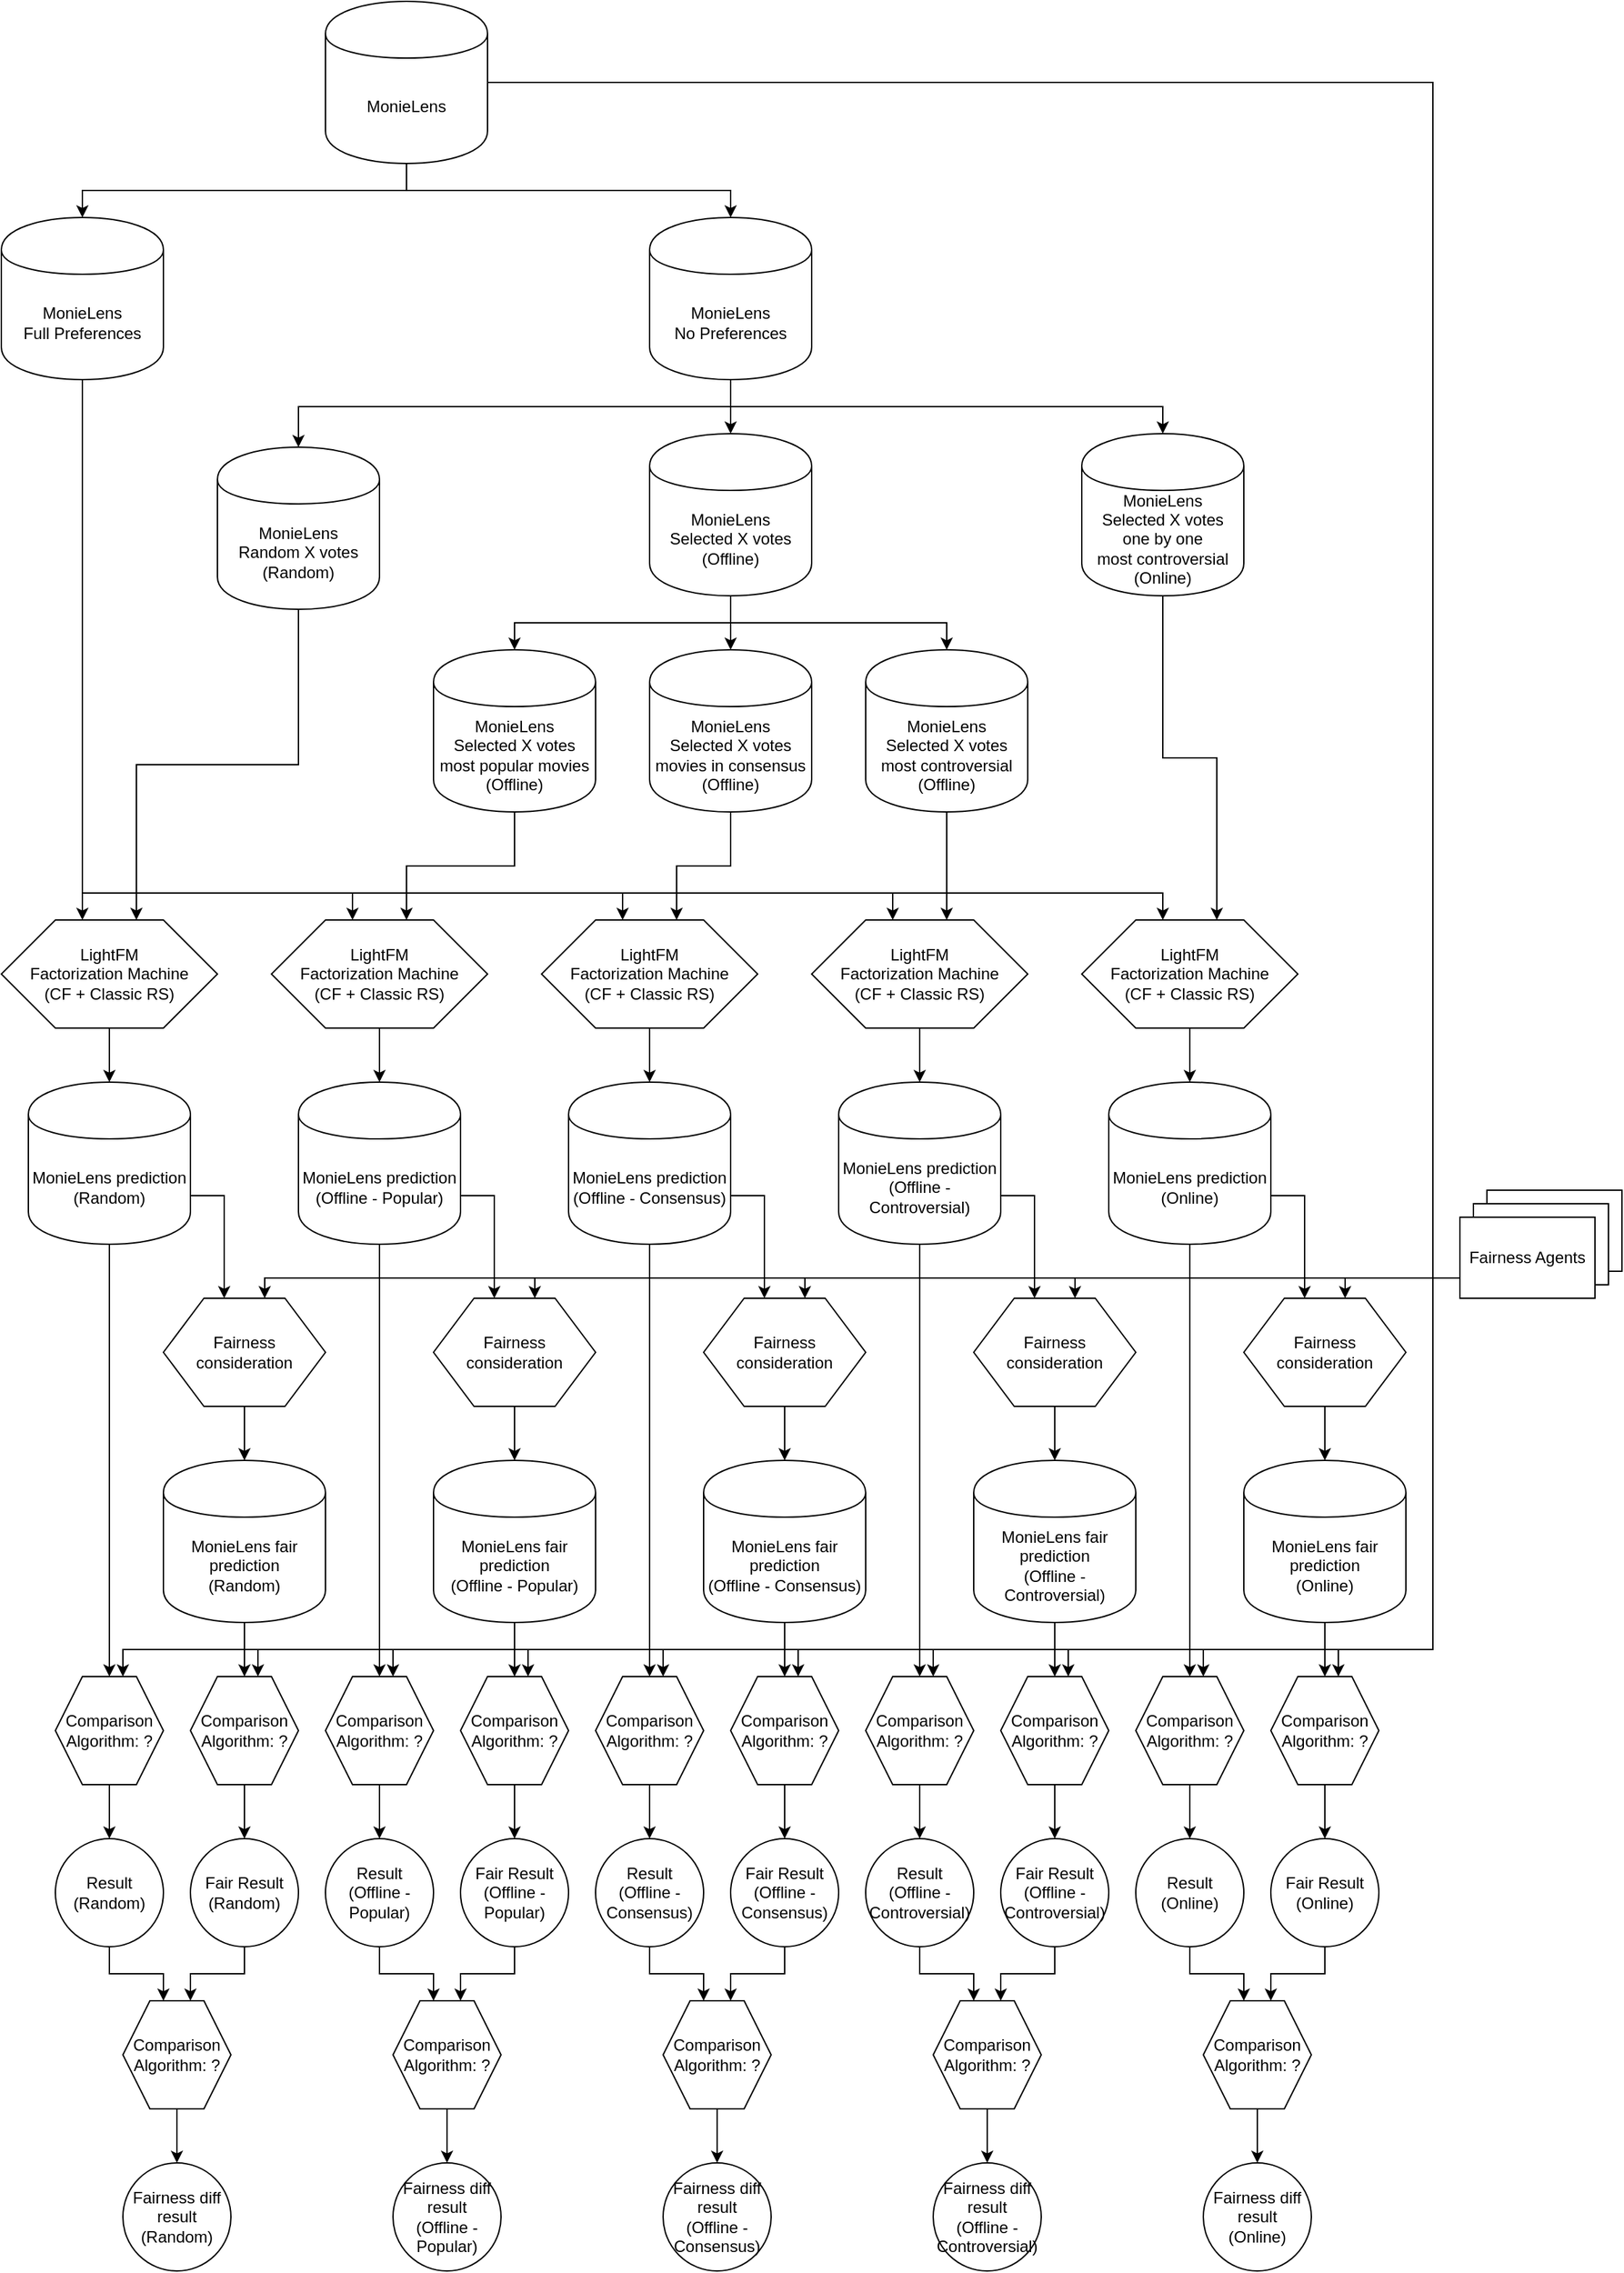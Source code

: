 <mxfile version="13.2.2" type="device"><diagram id="rf4Jddx2cTDWjKeCra2e" name="Page-1"><mxGraphModel dx="1346" dy="738" grid="1" gridSize="10" guides="1" tooltips="1" connect="1" arrows="1" fold="1" page="1" pageScale="1" pageWidth="850" pageHeight="1100" math="0" shadow="0"><root><mxCell id="0"/><mxCell id="1" parent="0"/><mxCell id="QegT-DI8mfvgnXv0IGDS-16" style="edgeStyle=orthogonalEdgeStyle;rounded=0;orthogonalLoop=1;jettySize=auto;html=1;exitX=0.5;exitY=1;exitDx=0;exitDy=0;" edge="1" parent="1" source="QegT-DI8mfvgnXv0IGDS-1" target="QegT-DI8mfvgnXv0IGDS-3"><mxGeometry relative="1" as="geometry"/></mxCell><mxCell id="QegT-DI8mfvgnXv0IGDS-17" style="edgeStyle=orthogonalEdgeStyle;rounded=0;orthogonalLoop=1;jettySize=auto;html=1;exitX=0.5;exitY=1;exitDx=0;exitDy=0;entryX=0.5;entryY=0;entryDx=0;entryDy=0;" edge="1" parent="1" source="QegT-DI8mfvgnXv0IGDS-1" target="QegT-DI8mfvgnXv0IGDS-4"><mxGeometry relative="1" as="geometry"/></mxCell><mxCell id="QegT-DI8mfvgnXv0IGDS-54" style="edgeStyle=orthogonalEdgeStyle;rounded=0;orthogonalLoop=1;jettySize=auto;html=1;exitX=1;exitY=0.5;exitDx=0;exitDy=0;entryX=0.625;entryY=0;entryDx=0;entryDy=0;" edge="1" parent="1" source="QegT-DI8mfvgnXv0IGDS-1" target="QegT-DI8mfvgnXv0IGDS-53"><mxGeometry relative="1" as="geometry"><Array as="points"><mxPoint x="1100" y="100"/><mxPoint x="1100" y="1260"/><mxPoint x="930" y="1260"/></Array></mxGeometry></mxCell><mxCell id="QegT-DI8mfvgnXv0IGDS-55" style="edgeStyle=orthogonalEdgeStyle;rounded=0;orthogonalLoop=1;jettySize=auto;html=1;exitX=1;exitY=0.5;exitDx=0;exitDy=0;entryX=0.625;entryY=0;entryDx=0;entryDy=0;" edge="1" parent="1" source="QegT-DI8mfvgnXv0IGDS-1" target="QegT-DI8mfvgnXv0IGDS-52"><mxGeometry relative="1" as="geometry"><Array as="points"><mxPoint x="1100" y="100"/><mxPoint x="1100" y="1260"/><mxPoint x="730" y="1260"/></Array></mxGeometry></mxCell><mxCell id="QegT-DI8mfvgnXv0IGDS-56" style="edgeStyle=orthogonalEdgeStyle;rounded=0;orthogonalLoop=1;jettySize=auto;html=1;exitX=1;exitY=0.5;exitDx=0;exitDy=0;entryX=0.625;entryY=0;entryDx=0;entryDy=0;" edge="1" parent="1" source="QegT-DI8mfvgnXv0IGDS-1" target="QegT-DI8mfvgnXv0IGDS-51"><mxGeometry relative="1" as="geometry"><Array as="points"><mxPoint x="1100" y="100"/><mxPoint x="1100" y="1260"/><mxPoint x="530" y="1260"/></Array></mxGeometry></mxCell><mxCell id="QegT-DI8mfvgnXv0IGDS-57" style="edgeStyle=orthogonalEdgeStyle;rounded=0;orthogonalLoop=1;jettySize=auto;html=1;exitX=1;exitY=0.5;exitDx=0;exitDy=0;entryX=0.625;entryY=0;entryDx=0;entryDy=0;" edge="1" parent="1" source="QegT-DI8mfvgnXv0IGDS-1" target="QegT-DI8mfvgnXv0IGDS-50"><mxGeometry relative="1" as="geometry"><Array as="points"><mxPoint x="1100" y="100"/><mxPoint x="1100" y="1260"/><mxPoint x="330" y="1260"/></Array></mxGeometry></mxCell><mxCell id="QegT-DI8mfvgnXv0IGDS-58" style="edgeStyle=orthogonalEdgeStyle;rounded=0;orthogonalLoop=1;jettySize=auto;html=1;exitX=1;exitY=0.5;exitDx=0;exitDy=0;entryX=0.625;entryY=0;entryDx=0;entryDy=0;" edge="1" parent="1" source="QegT-DI8mfvgnXv0IGDS-1" target="QegT-DI8mfvgnXv0IGDS-49"><mxGeometry relative="1" as="geometry"><Array as="points"><mxPoint x="1100" y="100"/><mxPoint x="1100" y="1260"/><mxPoint x="130" y="1260"/></Array></mxGeometry></mxCell><mxCell id="QegT-DI8mfvgnXv0IGDS-134" style="edgeStyle=orthogonalEdgeStyle;rounded=0;orthogonalLoop=1;jettySize=auto;html=1;exitX=1;exitY=0.5;exitDx=0;exitDy=0;entryX=0.625;entryY=0;entryDx=0;entryDy=0;" edge="1" parent="1" source="QegT-DI8mfvgnXv0IGDS-1" target="QegT-DI8mfvgnXv0IGDS-112"><mxGeometry relative="1" as="geometry"><Array as="points"><mxPoint x="1100" y="100"/><mxPoint x="1100" y="1260"/><mxPoint x="230" y="1260"/></Array></mxGeometry></mxCell><mxCell id="QegT-DI8mfvgnXv0IGDS-135" style="edgeStyle=orthogonalEdgeStyle;rounded=0;orthogonalLoop=1;jettySize=auto;html=1;exitX=1;exitY=0.5;exitDx=0;exitDy=0;entryX=0.625;entryY=0;entryDx=0;entryDy=0;" edge="1" parent="1" source="QegT-DI8mfvgnXv0IGDS-1" target="QegT-DI8mfvgnXv0IGDS-113"><mxGeometry relative="1" as="geometry"><Array as="points"><mxPoint x="1100" y="100"/><mxPoint x="1100" y="1260"/><mxPoint x="430" y="1260"/></Array></mxGeometry></mxCell><mxCell id="QegT-DI8mfvgnXv0IGDS-136" style="edgeStyle=orthogonalEdgeStyle;rounded=0;orthogonalLoop=1;jettySize=auto;html=1;exitX=1;exitY=0.5;exitDx=0;exitDy=0;entryX=0.625;entryY=0;entryDx=0;entryDy=0;" edge="1" parent="1" source="QegT-DI8mfvgnXv0IGDS-1" target="QegT-DI8mfvgnXv0IGDS-114"><mxGeometry relative="1" as="geometry"><Array as="points"><mxPoint x="1100" y="100"/><mxPoint x="1100" y="1260"/><mxPoint x="630" y="1260"/></Array></mxGeometry></mxCell><mxCell id="QegT-DI8mfvgnXv0IGDS-137" style="edgeStyle=orthogonalEdgeStyle;rounded=0;orthogonalLoop=1;jettySize=auto;html=1;exitX=1;exitY=0.5;exitDx=0;exitDy=0;entryX=0.625;entryY=0;entryDx=0;entryDy=0;" edge="1" parent="1" source="QegT-DI8mfvgnXv0IGDS-1" target="QegT-DI8mfvgnXv0IGDS-115"><mxGeometry relative="1" as="geometry"><Array as="points"><mxPoint x="1100" y="100"/><mxPoint x="1100" y="1260"/><mxPoint x="830" y="1260"/></Array></mxGeometry></mxCell><mxCell id="QegT-DI8mfvgnXv0IGDS-138" style="edgeStyle=orthogonalEdgeStyle;rounded=0;orthogonalLoop=1;jettySize=auto;html=1;exitX=1;exitY=0.5;exitDx=0;exitDy=0;entryX=0.625;entryY=0;entryDx=0;entryDy=0;" edge="1" parent="1" source="QegT-DI8mfvgnXv0IGDS-1" target="QegT-DI8mfvgnXv0IGDS-116"><mxGeometry relative="1" as="geometry"><Array as="points"><mxPoint x="1100" y="100"/><mxPoint x="1100" y="1260"/><mxPoint x="1030" y="1260"/></Array></mxGeometry></mxCell><mxCell id="QegT-DI8mfvgnXv0IGDS-1" value="MonieLens" style="shape=cylinder;whiteSpace=wrap;html=1;boundedLbl=1;backgroundOutline=1;" vertex="1" parent="1"><mxGeometry x="280" y="40" width="120" height="120" as="geometry"/></mxCell><mxCell id="QegT-DI8mfvgnXv0IGDS-26" style="edgeStyle=orthogonalEdgeStyle;rounded=0;orthogonalLoop=1;jettySize=auto;html=1;exitX=0.5;exitY=1;exitDx=0;exitDy=0;entryX=0.375;entryY=0;entryDx=0;entryDy=0;" edge="1" parent="1" source="QegT-DI8mfvgnXv0IGDS-3" target="QegT-DI8mfvgnXv0IGDS-11"><mxGeometry relative="1" as="geometry"/></mxCell><mxCell id="QegT-DI8mfvgnXv0IGDS-27" style="edgeStyle=orthogonalEdgeStyle;rounded=0;orthogonalLoop=1;jettySize=auto;html=1;exitX=0.5;exitY=1;exitDx=0;exitDy=0;entryX=0.375;entryY=0;entryDx=0;entryDy=0;" edge="1" parent="1" source="QegT-DI8mfvgnXv0IGDS-3" target="QegT-DI8mfvgnXv0IGDS-12"><mxGeometry relative="1" as="geometry"><Array as="points"><mxPoint x="100" y="700"/><mxPoint x="300" y="700"/></Array></mxGeometry></mxCell><mxCell id="QegT-DI8mfvgnXv0IGDS-28" style="edgeStyle=orthogonalEdgeStyle;rounded=0;orthogonalLoop=1;jettySize=auto;html=1;exitX=0.5;exitY=1;exitDx=0;exitDy=0;entryX=0.375;entryY=0;entryDx=0;entryDy=0;" edge="1" parent="1" source="QegT-DI8mfvgnXv0IGDS-3" target="QegT-DI8mfvgnXv0IGDS-13"><mxGeometry relative="1" as="geometry"><Array as="points"><mxPoint x="100" y="700"/><mxPoint x="500" y="700"/></Array></mxGeometry></mxCell><mxCell id="QegT-DI8mfvgnXv0IGDS-29" style="edgeStyle=orthogonalEdgeStyle;rounded=0;orthogonalLoop=1;jettySize=auto;html=1;exitX=0.5;exitY=1;exitDx=0;exitDy=0;entryX=0.375;entryY=0;entryDx=0;entryDy=0;" edge="1" parent="1" source="QegT-DI8mfvgnXv0IGDS-3" target="QegT-DI8mfvgnXv0IGDS-14"><mxGeometry relative="1" as="geometry"><Array as="points"><mxPoint x="100" y="700"/><mxPoint x="700" y="700"/></Array></mxGeometry></mxCell><mxCell id="QegT-DI8mfvgnXv0IGDS-30" style="edgeStyle=orthogonalEdgeStyle;rounded=0;orthogonalLoop=1;jettySize=auto;html=1;exitX=0.5;exitY=1;exitDx=0;exitDy=0;entryX=0.375;entryY=0;entryDx=0;entryDy=0;" edge="1" parent="1" source="QegT-DI8mfvgnXv0IGDS-3" target="QegT-DI8mfvgnXv0IGDS-15"><mxGeometry relative="1" as="geometry"><Array as="points"><mxPoint x="100" y="700"/><mxPoint x="900" y="700"/></Array></mxGeometry></mxCell><mxCell id="QegT-DI8mfvgnXv0IGDS-3" value="MonieLens&lt;br&gt;Full Preferences" style="shape=cylinder;whiteSpace=wrap;html=1;boundedLbl=1;backgroundOutline=1;" vertex="1" parent="1"><mxGeometry x="40" y="200" width="120" height="120" as="geometry"/></mxCell><mxCell id="QegT-DI8mfvgnXv0IGDS-18" style="edgeStyle=orthogonalEdgeStyle;rounded=0;orthogonalLoop=1;jettySize=auto;html=1;exitX=0.5;exitY=1;exitDx=0;exitDy=0;entryX=0.5;entryY=0;entryDx=0;entryDy=0;" edge="1" parent="1" source="QegT-DI8mfvgnXv0IGDS-4" target="QegT-DI8mfvgnXv0IGDS-5"><mxGeometry relative="1" as="geometry"><Array as="points"><mxPoint x="580" y="340"/><mxPoint x="260" y="340"/></Array></mxGeometry></mxCell><mxCell id="QegT-DI8mfvgnXv0IGDS-19" style="edgeStyle=orthogonalEdgeStyle;rounded=0;orthogonalLoop=1;jettySize=auto;html=1;exitX=0.5;exitY=1;exitDx=0;exitDy=0;entryX=0.5;entryY=0;entryDx=0;entryDy=0;" edge="1" parent="1" source="QegT-DI8mfvgnXv0IGDS-4" target="QegT-DI8mfvgnXv0IGDS-6"><mxGeometry relative="1" as="geometry"/></mxCell><mxCell id="QegT-DI8mfvgnXv0IGDS-20" style="edgeStyle=orthogonalEdgeStyle;rounded=0;orthogonalLoop=1;jettySize=auto;html=1;exitX=0.5;exitY=1;exitDx=0;exitDy=0;entryX=0.5;entryY=0;entryDx=0;entryDy=0;" edge="1" parent="1" source="QegT-DI8mfvgnXv0IGDS-4" target="QegT-DI8mfvgnXv0IGDS-7"><mxGeometry relative="1" as="geometry"/></mxCell><mxCell id="QegT-DI8mfvgnXv0IGDS-4" value="MonieLens&lt;br&gt;No Preferences" style="shape=cylinder;whiteSpace=wrap;html=1;boundedLbl=1;backgroundOutline=1;" vertex="1" parent="1"><mxGeometry x="520" y="200" width="120" height="120" as="geometry"/></mxCell><mxCell id="QegT-DI8mfvgnXv0IGDS-31" style="edgeStyle=orthogonalEdgeStyle;rounded=0;orthogonalLoop=1;jettySize=auto;html=1;exitX=0.5;exitY=1;exitDx=0;exitDy=0;entryX=0.625;entryY=0;entryDx=0;entryDy=0;" edge="1" parent="1" source="QegT-DI8mfvgnXv0IGDS-5" target="QegT-DI8mfvgnXv0IGDS-11"><mxGeometry relative="1" as="geometry"/></mxCell><mxCell id="QegT-DI8mfvgnXv0IGDS-5" value="MonieLens&lt;br&gt;Random X votes&lt;br&gt;(Random)" style="shape=cylinder;whiteSpace=wrap;html=1;boundedLbl=1;backgroundOutline=1;" vertex="1" parent="1"><mxGeometry x="200" y="370" width="120" height="120" as="geometry"/></mxCell><mxCell id="QegT-DI8mfvgnXv0IGDS-21" style="edgeStyle=orthogonalEdgeStyle;rounded=0;orthogonalLoop=1;jettySize=auto;html=1;exitX=0.5;exitY=1;exitDx=0;exitDy=0;entryX=0.5;entryY=0;entryDx=0;entryDy=0;" edge="1" parent="1" source="QegT-DI8mfvgnXv0IGDS-6" target="QegT-DI8mfvgnXv0IGDS-8"><mxGeometry relative="1" as="geometry"/></mxCell><mxCell id="QegT-DI8mfvgnXv0IGDS-22" style="edgeStyle=orthogonalEdgeStyle;rounded=0;orthogonalLoop=1;jettySize=auto;html=1;exitX=0.5;exitY=1;exitDx=0;exitDy=0;entryX=0.5;entryY=0;entryDx=0;entryDy=0;" edge="1" parent="1" source="QegT-DI8mfvgnXv0IGDS-6" target="QegT-DI8mfvgnXv0IGDS-9"><mxGeometry relative="1" as="geometry"/></mxCell><mxCell id="QegT-DI8mfvgnXv0IGDS-23" style="edgeStyle=orthogonalEdgeStyle;rounded=0;orthogonalLoop=1;jettySize=auto;html=1;exitX=0.5;exitY=1;exitDx=0;exitDy=0;entryX=0.5;entryY=0;entryDx=0;entryDy=0;" edge="1" parent="1" source="QegT-DI8mfvgnXv0IGDS-6" target="QegT-DI8mfvgnXv0IGDS-10"><mxGeometry relative="1" as="geometry"/></mxCell><mxCell id="QegT-DI8mfvgnXv0IGDS-6" value="MonieLens&lt;br&gt;Selected X votes&lt;br&gt;(Offline)" style="shape=cylinder;whiteSpace=wrap;html=1;boundedLbl=1;backgroundOutline=1;" vertex="1" parent="1"><mxGeometry x="520" y="360" width="120" height="120" as="geometry"/></mxCell><mxCell id="QegT-DI8mfvgnXv0IGDS-35" style="edgeStyle=orthogonalEdgeStyle;rounded=0;orthogonalLoop=1;jettySize=auto;html=1;exitX=0.5;exitY=1;exitDx=0;exitDy=0;entryX=0.625;entryY=0;entryDx=0;entryDy=0;" edge="1" parent="1" source="QegT-DI8mfvgnXv0IGDS-7" target="QegT-DI8mfvgnXv0IGDS-15"><mxGeometry relative="1" as="geometry"/></mxCell><mxCell id="QegT-DI8mfvgnXv0IGDS-7" value="MonieLens&lt;br&gt;Selected X votes&lt;br&gt;one by one&lt;br&gt;most controversial&lt;br&gt;(Online)" style="shape=cylinder;whiteSpace=wrap;html=1;boundedLbl=1;backgroundOutline=1;" vertex="1" parent="1"><mxGeometry x="840" y="360" width="120" height="120" as="geometry"/></mxCell><mxCell id="QegT-DI8mfvgnXv0IGDS-32" style="edgeStyle=orthogonalEdgeStyle;rounded=0;orthogonalLoop=1;jettySize=auto;html=1;exitX=0.5;exitY=1;exitDx=0;exitDy=0;entryX=0.625;entryY=0;entryDx=0;entryDy=0;" edge="1" parent="1" source="QegT-DI8mfvgnXv0IGDS-8" target="QegT-DI8mfvgnXv0IGDS-12"><mxGeometry relative="1" as="geometry"/></mxCell><mxCell id="QegT-DI8mfvgnXv0IGDS-8" value="MonieLens&lt;br&gt;Selected X votes&lt;br&gt;most popular movies&lt;br&gt;(Offline)" style="shape=cylinder;whiteSpace=wrap;html=1;boundedLbl=1;backgroundOutline=1;" vertex="1" parent="1"><mxGeometry x="360" y="520" width="120" height="120" as="geometry"/></mxCell><mxCell id="QegT-DI8mfvgnXv0IGDS-33" style="edgeStyle=orthogonalEdgeStyle;rounded=0;orthogonalLoop=1;jettySize=auto;html=1;exitX=0.5;exitY=1;exitDx=0;exitDy=0;entryX=0.625;entryY=0;entryDx=0;entryDy=0;" edge="1" parent="1" source="QegT-DI8mfvgnXv0IGDS-9" target="QegT-DI8mfvgnXv0IGDS-13"><mxGeometry relative="1" as="geometry"/></mxCell><mxCell id="QegT-DI8mfvgnXv0IGDS-9" value="MonieLens&lt;br&gt;Selected X votes&lt;br&gt;movies in consensus&lt;br&gt;(Offline)" style="shape=cylinder;whiteSpace=wrap;html=1;boundedLbl=1;backgroundOutline=1;" vertex="1" parent="1"><mxGeometry x="520" y="520" width="120" height="120" as="geometry"/></mxCell><mxCell id="QegT-DI8mfvgnXv0IGDS-34" style="edgeStyle=orthogonalEdgeStyle;rounded=0;orthogonalLoop=1;jettySize=auto;html=1;exitX=0.5;exitY=1;exitDx=0;exitDy=0;entryX=0.625;entryY=0;entryDx=0;entryDy=0;" edge="1" parent="1" source="QegT-DI8mfvgnXv0IGDS-10" target="QegT-DI8mfvgnXv0IGDS-14"><mxGeometry relative="1" as="geometry"/></mxCell><mxCell id="QegT-DI8mfvgnXv0IGDS-10" value="MonieLens&lt;br&gt;Selected X votes&lt;br&gt;most controversial&lt;br&gt;(Offline)" style="shape=cylinder;whiteSpace=wrap;html=1;boundedLbl=1;backgroundOutline=1;" vertex="1" parent="1"><mxGeometry x="680" y="520" width="120" height="120" as="geometry"/></mxCell><mxCell id="QegT-DI8mfvgnXv0IGDS-43" style="edgeStyle=orthogonalEdgeStyle;rounded=0;orthogonalLoop=1;jettySize=auto;html=1;exitX=0.5;exitY=1;exitDx=0;exitDy=0;entryX=0.5;entryY=0;entryDx=0;entryDy=0;" edge="1" parent="1" source="QegT-DI8mfvgnXv0IGDS-11" target="QegT-DI8mfvgnXv0IGDS-37"><mxGeometry relative="1" as="geometry"/></mxCell><mxCell id="QegT-DI8mfvgnXv0IGDS-11" value="LightFM&lt;br&gt;Factorization Machine&lt;br&gt;(CF + Classic RS)" style="shape=hexagon;perimeter=hexagonPerimeter2;whiteSpace=wrap;html=1;" vertex="1" parent="1"><mxGeometry x="40" y="720" width="160" height="80" as="geometry"/></mxCell><mxCell id="QegT-DI8mfvgnXv0IGDS-44" style="edgeStyle=orthogonalEdgeStyle;rounded=0;orthogonalLoop=1;jettySize=auto;html=1;exitX=0.5;exitY=1;exitDx=0;exitDy=0;entryX=0.5;entryY=0;entryDx=0;entryDy=0;" edge="1" parent="1" source="QegT-DI8mfvgnXv0IGDS-12" target="QegT-DI8mfvgnXv0IGDS-38"><mxGeometry relative="1" as="geometry"/></mxCell><mxCell id="QegT-DI8mfvgnXv0IGDS-12" value="LightFM&lt;br&gt;Factorization Machine&lt;br&gt;(CF + Classic RS)" style="shape=hexagon;perimeter=hexagonPerimeter2;whiteSpace=wrap;html=1;" vertex="1" parent="1"><mxGeometry x="240" y="720" width="160" height="80" as="geometry"/></mxCell><mxCell id="QegT-DI8mfvgnXv0IGDS-46" style="edgeStyle=orthogonalEdgeStyle;rounded=0;orthogonalLoop=1;jettySize=auto;html=1;exitX=0.5;exitY=1;exitDx=0;exitDy=0;entryX=0.5;entryY=0;entryDx=0;entryDy=0;" edge="1" parent="1" source="QegT-DI8mfvgnXv0IGDS-13" target="QegT-DI8mfvgnXv0IGDS-40"><mxGeometry relative="1" as="geometry"/></mxCell><mxCell id="QegT-DI8mfvgnXv0IGDS-13" value="LightFM&lt;br&gt;Factorization Machine&lt;br&gt;(CF + Classic RS)" style="shape=hexagon;perimeter=hexagonPerimeter2;whiteSpace=wrap;html=1;" vertex="1" parent="1"><mxGeometry x="440" y="720" width="160" height="80" as="geometry"/></mxCell><mxCell id="QegT-DI8mfvgnXv0IGDS-47" style="edgeStyle=orthogonalEdgeStyle;rounded=0;orthogonalLoop=1;jettySize=auto;html=1;exitX=0.5;exitY=1;exitDx=0;exitDy=0;entryX=0.5;entryY=0;entryDx=0;entryDy=0;" edge="1" parent="1" source="QegT-DI8mfvgnXv0IGDS-14" target="QegT-DI8mfvgnXv0IGDS-41"><mxGeometry relative="1" as="geometry"/></mxCell><mxCell id="QegT-DI8mfvgnXv0IGDS-14" value="LightFM&lt;br&gt;Factorization Machine&lt;br&gt;(CF + Classic RS)" style="shape=hexagon;perimeter=hexagonPerimeter2;whiteSpace=wrap;html=1;" vertex="1" parent="1"><mxGeometry x="640" y="720" width="160" height="80" as="geometry"/></mxCell><mxCell id="QegT-DI8mfvgnXv0IGDS-48" style="edgeStyle=orthogonalEdgeStyle;rounded=0;orthogonalLoop=1;jettySize=auto;html=1;exitX=0.5;exitY=1;exitDx=0;exitDy=0;entryX=0.5;entryY=0;entryDx=0;entryDy=0;" edge="1" parent="1" source="QegT-DI8mfvgnXv0IGDS-15" target="QegT-DI8mfvgnXv0IGDS-42"><mxGeometry relative="1" as="geometry"/></mxCell><mxCell id="QegT-DI8mfvgnXv0IGDS-15" value="LightFM&lt;br&gt;Factorization Machine&lt;br&gt;(CF + Classic RS)" style="shape=hexagon;perimeter=hexagonPerimeter2;whiteSpace=wrap;html=1;" vertex="1" parent="1"><mxGeometry x="840" y="720" width="160" height="80" as="geometry"/></mxCell><mxCell id="QegT-DI8mfvgnXv0IGDS-63" style="edgeStyle=orthogonalEdgeStyle;rounded=0;orthogonalLoop=1;jettySize=auto;html=1;exitX=0.5;exitY=1;exitDx=0;exitDy=0;entryX=0.5;entryY=0;entryDx=0;entryDy=0;" edge="1" parent="1" source="QegT-DI8mfvgnXv0IGDS-37" target="QegT-DI8mfvgnXv0IGDS-49"><mxGeometry relative="1" as="geometry"/></mxCell><mxCell id="QegT-DI8mfvgnXv0IGDS-95" style="edgeStyle=orthogonalEdgeStyle;rounded=0;orthogonalLoop=1;jettySize=auto;html=1;exitX=1;exitY=0.7;exitDx=0;exitDy=0;entryX=0.375;entryY=0;entryDx=0;entryDy=0;" edge="1" parent="1" source="QegT-DI8mfvgnXv0IGDS-37" target="QegT-DI8mfvgnXv0IGDS-79"><mxGeometry relative="1" as="geometry"/></mxCell><mxCell id="QegT-DI8mfvgnXv0IGDS-37" value="MonieLens prediction&lt;br&gt;(Random)" style="shape=cylinder;whiteSpace=wrap;html=1;boundedLbl=1;backgroundOutline=1;" vertex="1" parent="1"><mxGeometry x="60" y="840" width="120" height="120" as="geometry"/></mxCell><mxCell id="QegT-DI8mfvgnXv0IGDS-62" style="edgeStyle=orthogonalEdgeStyle;rounded=0;orthogonalLoop=1;jettySize=auto;html=1;exitX=0.5;exitY=1;exitDx=0;exitDy=0;entryX=0.5;entryY=0;entryDx=0;entryDy=0;" edge="1" parent="1" source="QegT-DI8mfvgnXv0IGDS-38" target="QegT-DI8mfvgnXv0IGDS-50"><mxGeometry relative="1" as="geometry"/></mxCell><mxCell id="QegT-DI8mfvgnXv0IGDS-94" style="edgeStyle=orthogonalEdgeStyle;rounded=0;orthogonalLoop=1;jettySize=auto;html=1;exitX=1;exitY=0.7;exitDx=0;exitDy=0;entryX=0.375;entryY=0;entryDx=0;entryDy=0;" edge="1" parent="1" source="QegT-DI8mfvgnXv0IGDS-38" target="QegT-DI8mfvgnXv0IGDS-80"><mxGeometry relative="1" as="geometry"/></mxCell><mxCell id="QegT-DI8mfvgnXv0IGDS-38" value="MonieLens prediction&lt;br&gt;(Offline - Popular)" style="shape=cylinder;whiteSpace=wrap;html=1;boundedLbl=1;backgroundOutline=1;" vertex="1" parent="1"><mxGeometry x="260" y="840" width="120" height="120" as="geometry"/></mxCell><mxCell id="QegT-DI8mfvgnXv0IGDS-61" style="edgeStyle=orthogonalEdgeStyle;rounded=0;orthogonalLoop=1;jettySize=auto;html=1;exitX=0.5;exitY=1;exitDx=0;exitDy=0;entryX=0.5;entryY=0;entryDx=0;entryDy=0;" edge="1" parent="1" source="QegT-DI8mfvgnXv0IGDS-40" target="QegT-DI8mfvgnXv0IGDS-51"><mxGeometry relative="1" as="geometry"/></mxCell><mxCell id="QegT-DI8mfvgnXv0IGDS-93" style="edgeStyle=orthogonalEdgeStyle;rounded=0;orthogonalLoop=1;jettySize=auto;html=1;exitX=1;exitY=0.7;exitDx=0;exitDy=0;entryX=0.375;entryY=0;entryDx=0;entryDy=0;" edge="1" parent="1" source="QegT-DI8mfvgnXv0IGDS-40" target="QegT-DI8mfvgnXv0IGDS-81"><mxGeometry relative="1" as="geometry"/></mxCell><mxCell id="QegT-DI8mfvgnXv0IGDS-40" value="MonieLens prediction&lt;br&gt;(Offline - Consensus)" style="shape=cylinder;whiteSpace=wrap;html=1;boundedLbl=1;backgroundOutline=1;" vertex="1" parent="1"><mxGeometry x="460" y="840" width="120" height="120" as="geometry"/></mxCell><mxCell id="QegT-DI8mfvgnXv0IGDS-60" style="edgeStyle=orthogonalEdgeStyle;rounded=0;orthogonalLoop=1;jettySize=auto;html=1;exitX=0.5;exitY=1;exitDx=0;exitDy=0;entryX=0.5;entryY=0;entryDx=0;entryDy=0;" edge="1" parent="1" source="QegT-DI8mfvgnXv0IGDS-41" target="QegT-DI8mfvgnXv0IGDS-52"><mxGeometry relative="1" as="geometry"/></mxCell><mxCell id="QegT-DI8mfvgnXv0IGDS-92" style="edgeStyle=orthogonalEdgeStyle;rounded=0;orthogonalLoop=1;jettySize=auto;html=1;exitX=1;exitY=0.7;exitDx=0;exitDy=0;entryX=0.375;entryY=0;entryDx=0;entryDy=0;" edge="1" parent="1" source="QegT-DI8mfvgnXv0IGDS-41" target="QegT-DI8mfvgnXv0IGDS-82"><mxGeometry relative="1" as="geometry"/></mxCell><mxCell id="QegT-DI8mfvgnXv0IGDS-41" value="MonieLens prediction&lt;br&gt;(Offline - Controversial)" style="shape=cylinder;whiteSpace=wrap;html=1;boundedLbl=1;backgroundOutline=1;" vertex="1" parent="1"><mxGeometry x="660" y="840" width="120" height="120" as="geometry"/></mxCell><mxCell id="QegT-DI8mfvgnXv0IGDS-59" style="edgeStyle=orthogonalEdgeStyle;rounded=0;orthogonalLoop=1;jettySize=auto;html=1;exitX=0.5;exitY=1;exitDx=0;exitDy=0;entryX=0.5;entryY=0;entryDx=0;entryDy=0;" edge="1" parent="1" source="QegT-DI8mfvgnXv0IGDS-42" target="QegT-DI8mfvgnXv0IGDS-53"><mxGeometry relative="1" as="geometry"/></mxCell><mxCell id="QegT-DI8mfvgnXv0IGDS-91" style="edgeStyle=orthogonalEdgeStyle;rounded=0;orthogonalLoop=1;jettySize=auto;html=1;exitX=1;exitY=0.7;exitDx=0;exitDy=0;entryX=0.375;entryY=0;entryDx=0;entryDy=0;" edge="1" parent="1" source="QegT-DI8mfvgnXv0IGDS-42" target="QegT-DI8mfvgnXv0IGDS-83"><mxGeometry relative="1" as="geometry"/></mxCell><mxCell id="QegT-DI8mfvgnXv0IGDS-42" value="MonieLens prediction&lt;br&gt;(Online)" style="shape=cylinder;whiteSpace=wrap;html=1;boundedLbl=1;backgroundOutline=1;" vertex="1" parent="1"><mxGeometry x="860" y="840" width="120" height="120" as="geometry"/></mxCell><mxCell id="QegT-DI8mfvgnXv0IGDS-69" style="edgeStyle=orthogonalEdgeStyle;rounded=0;orthogonalLoop=1;jettySize=auto;html=1;exitX=0.5;exitY=1;exitDx=0;exitDy=0;entryX=0.5;entryY=0;entryDx=0;entryDy=0;" edge="1" parent="1" source="QegT-DI8mfvgnXv0IGDS-49" target="QegT-DI8mfvgnXv0IGDS-64"><mxGeometry relative="1" as="geometry"/></mxCell><mxCell id="QegT-DI8mfvgnXv0IGDS-49" value="Comparison&lt;br&gt;Algorithm: ?" style="shape=hexagon;perimeter=hexagonPerimeter2;whiteSpace=wrap;html=1;" vertex="1" parent="1"><mxGeometry x="80" y="1280" width="80" height="80" as="geometry"/></mxCell><mxCell id="QegT-DI8mfvgnXv0IGDS-70" style="edgeStyle=orthogonalEdgeStyle;rounded=0;orthogonalLoop=1;jettySize=auto;html=1;exitX=0.5;exitY=1;exitDx=0;exitDy=0;entryX=0.5;entryY=0;entryDx=0;entryDy=0;" edge="1" parent="1" source="QegT-DI8mfvgnXv0IGDS-50" target="QegT-DI8mfvgnXv0IGDS-65"><mxGeometry relative="1" as="geometry"/></mxCell><mxCell id="QegT-DI8mfvgnXv0IGDS-50" value="Comparison&lt;br&gt;Algorithm: ?" style="shape=hexagon;perimeter=hexagonPerimeter2;whiteSpace=wrap;html=1;" vertex="1" parent="1"><mxGeometry x="280" y="1280" width="80" height="80" as="geometry"/></mxCell><mxCell id="QegT-DI8mfvgnXv0IGDS-71" style="edgeStyle=orthogonalEdgeStyle;rounded=0;orthogonalLoop=1;jettySize=auto;html=1;exitX=0.5;exitY=1;exitDx=0;exitDy=0;entryX=0.5;entryY=0;entryDx=0;entryDy=0;" edge="1" parent="1" source="QegT-DI8mfvgnXv0IGDS-51" target="QegT-DI8mfvgnXv0IGDS-66"><mxGeometry relative="1" as="geometry"/></mxCell><mxCell id="QegT-DI8mfvgnXv0IGDS-51" value="Comparison&lt;br&gt;Algorithm: ?" style="shape=hexagon;perimeter=hexagonPerimeter2;whiteSpace=wrap;html=1;" vertex="1" parent="1"><mxGeometry x="480" y="1280" width="80" height="80" as="geometry"/></mxCell><mxCell id="QegT-DI8mfvgnXv0IGDS-72" style="edgeStyle=orthogonalEdgeStyle;rounded=0;orthogonalLoop=1;jettySize=auto;html=1;exitX=0.5;exitY=1;exitDx=0;exitDy=0;entryX=0.5;entryY=0;entryDx=0;entryDy=0;" edge="1" parent="1" source="QegT-DI8mfvgnXv0IGDS-52" target="QegT-DI8mfvgnXv0IGDS-67"><mxGeometry relative="1" as="geometry"/></mxCell><mxCell id="QegT-DI8mfvgnXv0IGDS-52" value="Comparison&lt;br&gt;Algorithm: ?" style="shape=hexagon;perimeter=hexagonPerimeter2;whiteSpace=wrap;html=1;" vertex="1" parent="1"><mxGeometry x="680" y="1280" width="80" height="80" as="geometry"/></mxCell><mxCell id="QegT-DI8mfvgnXv0IGDS-73" style="edgeStyle=orthogonalEdgeStyle;rounded=0;orthogonalLoop=1;jettySize=auto;html=1;exitX=0.5;exitY=1;exitDx=0;exitDy=0;entryX=0.5;entryY=0;entryDx=0;entryDy=0;" edge="1" parent="1" source="QegT-DI8mfvgnXv0IGDS-53" target="QegT-DI8mfvgnXv0IGDS-68"><mxGeometry relative="1" as="geometry"/></mxCell><mxCell id="QegT-DI8mfvgnXv0IGDS-53" value="Comparison&lt;br&gt;Algorithm: ?" style="shape=hexagon;perimeter=hexagonPerimeter2;whiteSpace=wrap;html=1;" vertex="1" parent="1"><mxGeometry x="880" y="1280" width="80" height="80" as="geometry"/></mxCell><mxCell id="QegT-DI8mfvgnXv0IGDS-149" style="edgeStyle=orthogonalEdgeStyle;rounded=0;orthogonalLoop=1;jettySize=auto;html=1;exitX=0.5;exitY=1;exitDx=0;exitDy=0;entryX=0.375;entryY=0;entryDx=0;entryDy=0;" edge="1" parent="1" source="QegT-DI8mfvgnXv0IGDS-64" target="QegT-DI8mfvgnXv0IGDS-139"><mxGeometry relative="1" as="geometry"/></mxCell><mxCell id="QegT-DI8mfvgnXv0IGDS-64" value="Result&lt;br&gt;(Random)" style="ellipse;whiteSpace=wrap;html=1;aspect=fixed;" vertex="1" parent="1"><mxGeometry x="80" y="1400" width="80" height="80" as="geometry"/></mxCell><mxCell id="QegT-DI8mfvgnXv0IGDS-151" style="edgeStyle=orthogonalEdgeStyle;rounded=0;orthogonalLoop=1;jettySize=auto;html=1;exitX=0.5;exitY=1;exitDx=0;exitDy=0;entryX=0.375;entryY=0;entryDx=0;entryDy=0;" edge="1" parent="1" source="QegT-DI8mfvgnXv0IGDS-65" target="QegT-DI8mfvgnXv0IGDS-140"><mxGeometry relative="1" as="geometry"/></mxCell><mxCell id="QegT-DI8mfvgnXv0IGDS-65" value="Result&lt;br&gt;(Offline - Popular)" style="ellipse;whiteSpace=wrap;html=1;aspect=fixed;" vertex="1" parent="1"><mxGeometry x="280" y="1400" width="80" height="80" as="geometry"/></mxCell><mxCell id="QegT-DI8mfvgnXv0IGDS-153" style="edgeStyle=orthogonalEdgeStyle;rounded=0;orthogonalLoop=1;jettySize=auto;html=1;exitX=0.5;exitY=1;exitDx=0;exitDy=0;entryX=0.375;entryY=0;entryDx=0;entryDy=0;" edge="1" parent="1" source="QegT-DI8mfvgnXv0IGDS-66" target="QegT-DI8mfvgnXv0IGDS-141"><mxGeometry relative="1" as="geometry"/></mxCell><mxCell id="QegT-DI8mfvgnXv0IGDS-66" value="Result&lt;br&gt;(Offline - Consensus)" style="ellipse;whiteSpace=wrap;html=1;aspect=fixed;" vertex="1" parent="1"><mxGeometry x="480" y="1400" width="80" height="80" as="geometry"/></mxCell><mxCell id="QegT-DI8mfvgnXv0IGDS-155" style="edgeStyle=orthogonalEdgeStyle;rounded=0;orthogonalLoop=1;jettySize=auto;html=1;exitX=0.5;exitY=1;exitDx=0;exitDy=0;entryX=0.375;entryY=0;entryDx=0;entryDy=0;" edge="1" parent="1" source="QegT-DI8mfvgnXv0IGDS-67" target="QegT-DI8mfvgnXv0IGDS-142"><mxGeometry relative="1" as="geometry"/></mxCell><mxCell id="QegT-DI8mfvgnXv0IGDS-67" value="Result&lt;br&gt;(Offline - Controversial)" style="ellipse;whiteSpace=wrap;html=1;aspect=fixed;" vertex="1" parent="1"><mxGeometry x="680" y="1400" width="80" height="80" as="geometry"/></mxCell><mxCell id="QegT-DI8mfvgnXv0IGDS-157" style="edgeStyle=orthogonalEdgeStyle;rounded=0;orthogonalLoop=1;jettySize=auto;html=1;exitX=0.5;exitY=1;exitDx=0;exitDy=0;entryX=0.375;entryY=0;entryDx=0;entryDy=0;" edge="1" parent="1" source="QegT-DI8mfvgnXv0IGDS-68" target="QegT-DI8mfvgnXv0IGDS-143"><mxGeometry relative="1" as="geometry"/></mxCell><mxCell id="QegT-DI8mfvgnXv0IGDS-68" value="Result&lt;br&gt;(Online)" style="ellipse;whiteSpace=wrap;html=1;aspect=fixed;" vertex="1" parent="1"><mxGeometry x="880" y="1400" width="80" height="80" as="geometry"/></mxCell><mxCell id="QegT-DI8mfvgnXv0IGDS-74" value="" style="rounded=0;whiteSpace=wrap;html=1;" vertex="1" parent="1"><mxGeometry x="1140" y="920" width="100" height="60" as="geometry"/></mxCell><mxCell id="QegT-DI8mfvgnXv0IGDS-76" value="" style="rounded=0;whiteSpace=wrap;html=1;" vertex="1" parent="1"><mxGeometry x="1130" y="930" width="100" height="60" as="geometry"/></mxCell><mxCell id="QegT-DI8mfvgnXv0IGDS-86" style="edgeStyle=orthogonalEdgeStyle;rounded=0;orthogonalLoop=1;jettySize=auto;html=1;exitX=0;exitY=0.75;exitDx=0;exitDy=0;entryX=0.625;entryY=0;entryDx=0;entryDy=0;" edge="1" parent="1" source="QegT-DI8mfvgnXv0IGDS-77" target="QegT-DI8mfvgnXv0IGDS-82"><mxGeometry relative="1" as="geometry"><Array as="points"><mxPoint x="835" y="985"/></Array></mxGeometry></mxCell><mxCell id="QegT-DI8mfvgnXv0IGDS-87" style="edgeStyle=orthogonalEdgeStyle;rounded=0;orthogonalLoop=1;jettySize=auto;html=1;exitX=0;exitY=0.75;exitDx=0;exitDy=0;entryX=0.625;entryY=0;entryDx=0;entryDy=0;" edge="1" parent="1" source="QegT-DI8mfvgnXv0IGDS-77" target="QegT-DI8mfvgnXv0IGDS-83"><mxGeometry relative="1" as="geometry"><Array as="points"><mxPoint x="1035" y="985"/></Array></mxGeometry></mxCell><mxCell id="QegT-DI8mfvgnXv0IGDS-88" style="edgeStyle=orthogonalEdgeStyle;rounded=0;orthogonalLoop=1;jettySize=auto;html=1;exitX=0;exitY=0.75;exitDx=0;exitDy=0;entryX=0.625;entryY=0;entryDx=0;entryDy=0;" edge="1" parent="1" source="QegT-DI8mfvgnXv0IGDS-77" target="QegT-DI8mfvgnXv0IGDS-81"><mxGeometry relative="1" as="geometry"><Array as="points"><mxPoint x="635" y="985"/></Array></mxGeometry></mxCell><mxCell id="QegT-DI8mfvgnXv0IGDS-89" style="edgeStyle=orthogonalEdgeStyle;rounded=0;orthogonalLoop=1;jettySize=auto;html=1;exitX=0;exitY=0.75;exitDx=0;exitDy=0;entryX=0.625;entryY=0;entryDx=0;entryDy=0;" edge="1" parent="1" source="QegT-DI8mfvgnXv0IGDS-77" target="QegT-DI8mfvgnXv0IGDS-80"><mxGeometry relative="1" as="geometry"><Array as="points"><mxPoint x="435" y="985"/></Array></mxGeometry></mxCell><mxCell id="QegT-DI8mfvgnXv0IGDS-90" style="edgeStyle=orthogonalEdgeStyle;rounded=0;orthogonalLoop=1;jettySize=auto;html=1;exitX=0;exitY=0.75;exitDx=0;exitDy=0;entryX=0.625;entryY=0;entryDx=0;entryDy=0;" edge="1" parent="1" source="QegT-DI8mfvgnXv0IGDS-77" target="QegT-DI8mfvgnXv0IGDS-79"><mxGeometry relative="1" as="geometry"><Array as="points"><mxPoint x="235" y="985"/></Array></mxGeometry></mxCell><mxCell id="QegT-DI8mfvgnXv0IGDS-77" value="Fairness Agents" style="rounded=0;whiteSpace=wrap;html=1;" vertex="1" parent="1"><mxGeometry x="1120" y="940" width="100" height="60" as="geometry"/></mxCell><mxCell id="QegT-DI8mfvgnXv0IGDS-101" style="edgeStyle=orthogonalEdgeStyle;rounded=0;orthogonalLoop=1;jettySize=auto;html=1;exitX=0.5;exitY=1;exitDx=0;exitDy=0;entryX=0.5;entryY=0;entryDx=0;entryDy=0;" edge="1" parent="1" source="QegT-DI8mfvgnXv0IGDS-79" target="QegT-DI8mfvgnXv0IGDS-96"><mxGeometry relative="1" as="geometry"/></mxCell><mxCell id="QegT-DI8mfvgnXv0IGDS-79" value="Fairness consideration" style="shape=hexagon;perimeter=hexagonPerimeter2;whiteSpace=wrap;html=1;" vertex="1" parent="1"><mxGeometry x="160" y="1000" width="120" height="80" as="geometry"/></mxCell><mxCell id="QegT-DI8mfvgnXv0IGDS-102" style="edgeStyle=orthogonalEdgeStyle;rounded=0;orthogonalLoop=1;jettySize=auto;html=1;exitX=0.5;exitY=1;exitDx=0;exitDy=0;entryX=0.5;entryY=0;entryDx=0;entryDy=0;" edge="1" parent="1" source="QegT-DI8mfvgnXv0IGDS-80" target="QegT-DI8mfvgnXv0IGDS-97"><mxGeometry relative="1" as="geometry"/></mxCell><mxCell id="QegT-DI8mfvgnXv0IGDS-80" value="Fairness consideration" style="shape=hexagon;perimeter=hexagonPerimeter2;whiteSpace=wrap;html=1;" vertex="1" parent="1"><mxGeometry x="360" y="1000" width="120" height="80" as="geometry"/></mxCell><mxCell id="QegT-DI8mfvgnXv0IGDS-103" style="edgeStyle=orthogonalEdgeStyle;rounded=0;orthogonalLoop=1;jettySize=auto;html=1;exitX=0.5;exitY=1;exitDx=0;exitDy=0;entryX=0.5;entryY=0;entryDx=0;entryDy=0;" edge="1" parent="1" source="QegT-DI8mfvgnXv0IGDS-81" target="QegT-DI8mfvgnXv0IGDS-98"><mxGeometry relative="1" as="geometry"/></mxCell><mxCell id="QegT-DI8mfvgnXv0IGDS-81" value="Fairness consideration" style="shape=hexagon;perimeter=hexagonPerimeter2;whiteSpace=wrap;html=1;" vertex="1" parent="1"><mxGeometry x="560" y="1000" width="120" height="80" as="geometry"/></mxCell><mxCell id="QegT-DI8mfvgnXv0IGDS-104" style="edgeStyle=orthogonalEdgeStyle;rounded=0;orthogonalLoop=1;jettySize=auto;html=1;exitX=0.5;exitY=1;exitDx=0;exitDy=0;entryX=0.5;entryY=0;entryDx=0;entryDy=0;" edge="1" parent="1" source="QegT-DI8mfvgnXv0IGDS-82" target="QegT-DI8mfvgnXv0IGDS-99"><mxGeometry relative="1" as="geometry"/></mxCell><mxCell id="QegT-DI8mfvgnXv0IGDS-82" value="Fairness consideration" style="shape=hexagon;perimeter=hexagonPerimeter2;whiteSpace=wrap;html=1;" vertex="1" parent="1"><mxGeometry x="760" y="1000" width="120" height="80" as="geometry"/></mxCell><mxCell id="QegT-DI8mfvgnXv0IGDS-105" style="edgeStyle=orthogonalEdgeStyle;rounded=0;orthogonalLoop=1;jettySize=auto;html=1;exitX=0.5;exitY=1;exitDx=0;exitDy=0;entryX=0.5;entryY=0;entryDx=0;entryDy=0;" edge="1" parent="1" source="QegT-DI8mfvgnXv0IGDS-83" target="QegT-DI8mfvgnXv0IGDS-100"><mxGeometry relative="1" as="geometry"/></mxCell><mxCell id="QegT-DI8mfvgnXv0IGDS-83" value="Fairness consideration" style="shape=hexagon;perimeter=hexagonPerimeter2;whiteSpace=wrap;html=1;" vertex="1" parent="1"><mxGeometry x="960" y="1000" width="120" height="80" as="geometry"/></mxCell><mxCell id="QegT-DI8mfvgnXv0IGDS-117" style="edgeStyle=orthogonalEdgeStyle;rounded=0;orthogonalLoop=1;jettySize=auto;html=1;exitX=0.5;exitY=1;exitDx=0;exitDy=0;entryX=0.5;entryY=0;entryDx=0;entryDy=0;" edge="1" parent="1" source="QegT-DI8mfvgnXv0IGDS-96" target="QegT-DI8mfvgnXv0IGDS-112"><mxGeometry relative="1" as="geometry"/></mxCell><mxCell id="QegT-DI8mfvgnXv0IGDS-96" value="MonieLens fair prediction&lt;br&gt;(Random)" style="shape=cylinder;whiteSpace=wrap;html=1;boundedLbl=1;backgroundOutline=1;" vertex="1" parent="1"><mxGeometry x="160" y="1120" width="120" height="120" as="geometry"/></mxCell><mxCell id="QegT-DI8mfvgnXv0IGDS-118" style="edgeStyle=orthogonalEdgeStyle;rounded=0;orthogonalLoop=1;jettySize=auto;html=1;exitX=0.5;exitY=1;exitDx=0;exitDy=0;entryX=0.5;entryY=0;entryDx=0;entryDy=0;" edge="1" parent="1" source="QegT-DI8mfvgnXv0IGDS-97" target="QegT-DI8mfvgnXv0IGDS-113"><mxGeometry relative="1" as="geometry"/></mxCell><mxCell id="QegT-DI8mfvgnXv0IGDS-97" value="MonieLens fair prediction&lt;br&gt;(Offline - Popular)" style="shape=cylinder;whiteSpace=wrap;html=1;boundedLbl=1;backgroundOutline=1;" vertex="1" parent="1"><mxGeometry x="360" y="1120" width="120" height="120" as="geometry"/></mxCell><mxCell id="QegT-DI8mfvgnXv0IGDS-119" style="edgeStyle=orthogonalEdgeStyle;rounded=0;orthogonalLoop=1;jettySize=auto;html=1;exitX=0.5;exitY=1;exitDx=0;exitDy=0;entryX=0.5;entryY=0;entryDx=0;entryDy=0;" edge="1" parent="1" source="QegT-DI8mfvgnXv0IGDS-98" target="QegT-DI8mfvgnXv0IGDS-114"><mxGeometry relative="1" as="geometry"/></mxCell><mxCell id="QegT-DI8mfvgnXv0IGDS-98" value="MonieLens fair prediction&lt;br&gt;(Offline - Consensus)" style="shape=cylinder;whiteSpace=wrap;html=1;boundedLbl=1;backgroundOutline=1;" vertex="1" parent="1"><mxGeometry x="560" y="1120" width="120" height="120" as="geometry"/></mxCell><mxCell id="QegT-DI8mfvgnXv0IGDS-120" style="edgeStyle=orthogonalEdgeStyle;rounded=0;orthogonalLoop=1;jettySize=auto;html=1;exitX=0.5;exitY=1;exitDx=0;exitDy=0;entryX=0.5;entryY=0;entryDx=0;entryDy=0;" edge="1" parent="1" source="QegT-DI8mfvgnXv0IGDS-99" target="QegT-DI8mfvgnXv0IGDS-115"><mxGeometry relative="1" as="geometry"/></mxCell><mxCell id="QegT-DI8mfvgnXv0IGDS-99" value="MonieLens fair prediction&lt;br&gt;(Offline - Controversial)" style="shape=cylinder;whiteSpace=wrap;html=1;boundedLbl=1;backgroundOutline=1;" vertex="1" parent="1"><mxGeometry x="760" y="1120" width="120" height="120" as="geometry"/></mxCell><mxCell id="QegT-DI8mfvgnXv0IGDS-121" style="edgeStyle=orthogonalEdgeStyle;rounded=0;orthogonalLoop=1;jettySize=auto;html=1;exitX=0.5;exitY=1;exitDx=0;exitDy=0;entryX=0.5;entryY=0;entryDx=0;entryDy=0;" edge="1" parent="1" source="QegT-DI8mfvgnXv0IGDS-100" target="QegT-DI8mfvgnXv0IGDS-116"><mxGeometry relative="1" as="geometry"/></mxCell><mxCell id="QegT-DI8mfvgnXv0IGDS-100" value="MonieLens fair prediction&lt;br&gt;(Online)" style="shape=cylinder;whiteSpace=wrap;html=1;boundedLbl=1;backgroundOutline=1;" vertex="1" parent="1"><mxGeometry x="960" y="1120" width="120" height="120" as="geometry"/></mxCell><mxCell id="QegT-DI8mfvgnXv0IGDS-127" style="edgeStyle=orthogonalEdgeStyle;rounded=0;orthogonalLoop=1;jettySize=auto;html=1;exitX=0.5;exitY=1;exitDx=0;exitDy=0;entryX=0.5;entryY=0;entryDx=0;entryDy=0;" edge="1" parent="1" source="QegT-DI8mfvgnXv0IGDS-112" target="QegT-DI8mfvgnXv0IGDS-122"><mxGeometry relative="1" as="geometry"/></mxCell><mxCell id="QegT-DI8mfvgnXv0IGDS-112" value="Comparison&lt;br&gt;Algorithm: ?" style="shape=hexagon;perimeter=hexagonPerimeter2;whiteSpace=wrap;html=1;" vertex="1" parent="1"><mxGeometry x="180" y="1280" width="80" height="80" as="geometry"/></mxCell><mxCell id="QegT-DI8mfvgnXv0IGDS-128" style="edgeStyle=orthogonalEdgeStyle;rounded=0;orthogonalLoop=1;jettySize=auto;html=1;exitX=0.5;exitY=1;exitDx=0;exitDy=0;entryX=0.5;entryY=0;entryDx=0;entryDy=0;" edge="1" parent="1" source="QegT-DI8mfvgnXv0IGDS-113" target="QegT-DI8mfvgnXv0IGDS-123"><mxGeometry relative="1" as="geometry"/></mxCell><mxCell id="QegT-DI8mfvgnXv0IGDS-113" value="Comparison&lt;br&gt;Algorithm: ?" style="shape=hexagon;perimeter=hexagonPerimeter2;whiteSpace=wrap;html=1;" vertex="1" parent="1"><mxGeometry x="380" y="1280" width="80" height="80" as="geometry"/></mxCell><mxCell id="QegT-DI8mfvgnXv0IGDS-130" style="edgeStyle=orthogonalEdgeStyle;rounded=0;orthogonalLoop=1;jettySize=auto;html=1;exitX=0.5;exitY=1;exitDx=0;exitDy=0;entryX=0.5;entryY=0;entryDx=0;entryDy=0;" edge="1" parent="1" source="QegT-DI8mfvgnXv0IGDS-114" target="QegT-DI8mfvgnXv0IGDS-124"><mxGeometry relative="1" as="geometry"/></mxCell><mxCell id="QegT-DI8mfvgnXv0IGDS-114" value="Comparison&lt;br&gt;Algorithm: ?" style="shape=hexagon;perimeter=hexagonPerimeter2;whiteSpace=wrap;html=1;" vertex="1" parent="1"><mxGeometry x="580" y="1280" width="80" height="80" as="geometry"/></mxCell><mxCell id="QegT-DI8mfvgnXv0IGDS-131" style="edgeStyle=orthogonalEdgeStyle;rounded=0;orthogonalLoop=1;jettySize=auto;html=1;exitX=0.5;exitY=1;exitDx=0;exitDy=0;entryX=0.5;entryY=0;entryDx=0;entryDy=0;" edge="1" parent="1" source="QegT-DI8mfvgnXv0IGDS-115" target="QegT-DI8mfvgnXv0IGDS-125"><mxGeometry relative="1" as="geometry"/></mxCell><mxCell id="QegT-DI8mfvgnXv0IGDS-115" value="Comparison&lt;br&gt;Algorithm: ?" style="shape=hexagon;perimeter=hexagonPerimeter2;whiteSpace=wrap;html=1;" vertex="1" parent="1"><mxGeometry x="780" y="1280" width="80" height="80" as="geometry"/></mxCell><mxCell id="QegT-DI8mfvgnXv0IGDS-132" style="edgeStyle=orthogonalEdgeStyle;rounded=0;orthogonalLoop=1;jettySize=auto;html=1;exitX=0.5;exitY=1;exitDx=0;exitDy=0;entryX=0.5;entryY=0;entryDx=0;entryDy=0;" edge="1" parent="1" source="QegT-DI8mfvgnXv0IGDS-116" target="QegT-DI8mfvgnXv0IGDS-126"><mxGeometry relative="1" as="geometry"/></mxCell><mxCell id="QegT-DI8mfvgnXv0IGDS-116" value="Comparison&lt;br&gt;Algorithm: ?" style="shape=hexagon;perimeter=hexagonPerimeter2;whiteSpace=wrap;html=1;" vertex="1" parent="1"><mxGeometry x="980" y="1280" width="80" height="80" as="geometry"/></mxCell><mxCell id="QegT-DI8mfvgnXv0IGDS-150" style="edgeStyle=orthogonalEdgeStyle;rounded=0;orthogonalLoop=1;jettySize=auto;html=1;exitX=0.5;exitY=1;exitDx=0;exitDy=0;entryX=0.625;entryY=0;entryDx=0;entryDy=0;" edge="1" parent="1" source="QegT-DI8mfvgnXv0IGDS-122" target="QegT-DI8mfvgnXv0IGDS-139"><mxGeometry relative="1" as="geometry"/></mxCell><mxCell id="QegT-DI8mfvgnXv0IGDS-122" value="Fair Result&lt;br&gt;(Random)" style="ellipse;whiteSpace=wrap;html=1;aspect=fixed;" vertex="1" parent="1"><mxGeometry x="180" y="1400" width="80" height="80" as="geometry"/></mxCell><mxCell id="QegT-DI8mfvgnXv0IGDS-152" style="edgeStyle=orthogonalEdgeStyle;rounded=0;orthogonalLoop=1;jettySize=auto;html=1;exitX=0.5;exitY=1;exitDx=0;exitDy=0;entryX=0.625;entryY=0;entryDx=0;entryDy=0;" edge="1" parent="1" source="QegT-DI8mfvgnXv0IGDS-123" target="QegT-DI8mfvgnXv0IGDS-140"><mxGeometry relative="1" as="geometry"/></mxCell><mxCell id="QegT-DI8mfvgnXv0IGDS-123" value="Fair Result&lt;br&gt;(Offline - Popular)" style="ellipse;whiteSpace=wrap;html=1;aspect=fixed;" vertex="1" parent="1"><mxGeometry x="380" y="1400" width="80" height="80" as="geometry"/></mxCell><mxCell id="QegT-DI8mfvgnXv0IGDS-154" style="edgeStyle=orthogonalEdgeStyle;rounded=0;orthogonalLoop=1;jettySize=auto;html=1;exitX=0.5;exitY=1;exitDx=0;exitDy=0;entryX=0.625;entryY=0;entryDx=0;entryDy=0;" edge="1" parent="1" source="QegT-DI8mfvgnXv0IGDS-124" target="QegT-DI8mfvgnXv0IGDS-141"><mxGeometry relative="1" as="geometry"/></mxCell><mxCell id="QegT-DI8mfvgnXv0IGDS-124" value="Fair Result&lt;br&gt;(Offline - Consensus)" style="ellipse;whiteSpace=wrap;html=1;aspect=fixed;" vertex="1" parent="1"><mxGeometry x="580" y="1400" width="80" height="80" as="geometry"/></mxCell><mxCell id="QegT-DI8mfvgnXv0IGDS-156" style="edgeStyle=orthogonalEdgeStyle;rounded=0;orthogonalLoop=1;jettySize=auto;html=1;exitX=0.5;exitY=1;exitDx=0;exitDy=0;entryX=0.625;entryY=0;entryDx=0;entryDy=0;" edge="1" parent="1" source="QegT-DI8mfvgnXv0IGDS-125" target="QegT-DI8mfvgnXv0IGDS-142"><mxGeometry relative="1" as="geometry"/></mxCell><mxCell id="QegT-DI8mfvgnXv0IGDS-125" value="Fair Result&lt;br&gt;(Offline - Controversial)" style="ellipse;whiteSpace=wrap;html=1;aspect=fixed;" vertex="1" parent="1"><mxGeometry x="780" y="1400" width="80" height="80" as="geometry"/></mxCell><mxCell id="QegT-DI8mfvgnXv0IGDS-158" style="edgeStyle=orthogonalEdgeStyle;rounded=0;orthogonalLoop=1;jettySize=auto;html=1;exitX=0.5;exitY=1;exitDx=0;exitDy=0;entryX=0.625;entryY=0;entryDx=0;entryDy=0;" edge="1" parent="1" source="QegT-DI8mfvgnXv0IGDS-126" target="QegT-DI8mfvgnXv0IGDS-143"><mxGeometry relative="1" as="geometry"/></mxCell><mxCell id="QegT-DI8mfvgnXv0IGDS-126" value="Fair Result&lt;br&gt;(Online)" style="ellipse;whiteSpace=wrap;html=1;aspect=fixed;" vertex="1" parent="1"><mxGeometry x="980" y="1400" width="80" height="80" as="geometry"/></mxCell><mxCell id="QegT-DI8mfvgnXv0IGDS-159" style="edgeStyle=orthogonalEdgeStyle;rounded=0;orthogonalLoop=1;jettySize=auto;html=1;exitX=0.5;exitY=1;exitDx=0;exitDy=0;entryX=0.5;entryY=0;entryDx=0;entryDy=0;" edge="1" parent="1" source="QegT-DI8mfvgnXv0IGDS-139" target="QegT-DI8mfvgnXv0IGDS-144"><mxGeometry relative="1" as="geometry"/></mxCell><mxCell id="QegT-DI8mfvgnXv0IGDS-139" value="Comparison&lt;br&gt;Algorithm: ?" style="shape=hexagon;perimeter=hexagonPerimeter2;whiteSpace=wrap;html=1;" vertex="1" parent="1"><mxGeometry x="130" y="1520" width="80" height="80" as="geometry"/></mxCell><mxCell id="QegT-DI8mfvgnXv0IGDS-160" style="edgeStyle=orthogonalEdgeStyle;rounded=0;orthogonalLoop=1;jettySize=auto;html=1;exitX=0.5;exitY=1;exitDx=0;exitDy=0;entryX=0.5;entryY=0;entryDx=0;entryDy=0;" edge="1" parent="1" source="QegT-DI8mfvgnXv0IGDS-140" target="QegT-DI8mfvgnXv0IGDS-145"><mxGeometry relative="1" as="geometry"/></mxCell><mxCell id="QegT-DI8mfvgnXv0IGDS-140" value="Comparison&lt;br&gt;Algorithm: ?" style="shape=hexagon;perimeter=hexagonPerimeter2;whiteSpace=wrap;html=1;" vertex="1" parent="1"><mxGeometry x="330" y="1520" width="80" height="80" as="geometry"/></mxCell><mxCell id="QegT-DI8mfvgnXv0IGDS-161" style="edgeStyle=orthogonalEdgeStyle;rounded=0;orthogonalLoop=1;jettySize=auto;html=1;exitX=0.5;exitY=1;exitDx=0;exitDy=0;entryX=0.5;entryY=0;entryDx=0;entryDy=0;" edge="1" parent="1" source="QegT-DI8mfvgnXv0IGDS-141" target="QegT-DI8mfvgnXv0IGDS-146"><mxGeometry relative="1" as="geometry"/></mxCell><mxCell id="QegT-DI8mfvgnXv0IGDS-141" value="Comparison&lt;br&gt;Algorithm: ?" style="shape=hexagon;perimeter=hexagonPerimeter2;whiteSpace=wrap;html=1;" vertex="1" parent="1"><mxGeometry x="530" y="1520" width="80" height="80" as="geometry"/></mxCell><mxCell id="QegT-DI8mfvgnXv0IGDS-162" style="edgeStyle=orthogonalEdgeStyle;rounded=0;orthogonalLoop=1;jettySize=auto;html=1;exitX=0.5;exitY=1;exitDx=0;exitDy=0;entryX=0.5;entryY=0;entryDx=0;entryDy=0;" edge="1" parent="1" source="QegT-DI8mfvgnXv0IGDS-142" target="QegT-DI8mfvgnXv0IGDS-147"><mxGeometry relative="1" as="geometry"/></mxCell><mxCell id="QegT-DI8mfvgnXv0IGDS-142" value="Comparison&lt;br&gt;Algorithm: ?" style="shape=hexagon;perimeter=hexagonPerimeter2;whiteSpace=wrap;html=1;" vertex="1" parent="1"><mxGeometry x="730" y="1520" width="80" height="80" as="geometry"/></mxCell><mxCell id="QegT-DI8mfvgnXv0IGDS-163" style="edgeStyle=orthogonalEdgeStyle;rounded=0;orthogonalLoop=1;jettySize=auto;html=1;exitX=0.5;exitY=1;exitDx=0;exitDy=0;entryX=0.5;entryY=0;entryDx=0;entryDy=0;" edge="1" parent="1" source="QegT-DI8mfvgnXv0IGDS-143" target="QegT-DI8mfvgnXv0IGDS-148"><mxGeometry relative="1" as="geometry"/></mxCell><mxCell id="QegT-DI8mfvgnXv0IGDS-143" value="Comparison&lt;br&gt;Algorithm: ?" style="shape=hexagon;perimeter=hexagonPerimeter2;whiteSpace=wrap;html=1;" vertex="1" parent="1"><mxGeometry x="930" y="1520" width="80" height="80" as="geometry"/></mxCell><mxCell id="QegT-DI8mfvgnXv0IGDS-144" value="Fairness diff result&lt;br&gt;(Random)" style="ellipse;whiteSpace=wrap;html=1;aspect=fixed;" vertex="1" parent="1"><mxGeometry x="130" y="1640" width="80" height="80" as="geometry"/></mxCell><mxCell id="QegT-DI8mfvgnXv0IGDS-145" value="Fairness diff result&lt;br&gt;(Offline - Popular)" style="ellipse;whiteSpace=wrap;html=1;aspect=fixed;" vertex="1" parent="1"><mxGeometry x="330" y="1640" width="80" height="80" as="geometry"/></mxCell><mxCell id="QegT-DI8mfvgnXv0IGDS-146" value="Fairness diff result&lt;br&gt;(Offline - Consensus)" style="ellipse;whiteSpace=wrap;html=1;aspect=fixed;" vertex="1" parent="1"><mxGeometry x="530" y="1640" width="80" height="80" as="geometry"/></mxCell><mxCell id="QegT-DI8mfvgnXv0IGDS-147" value="Fairness diff result&lt;br&gt;(Offline - Controversial)" style="ellipse;whiteSpace=wrap;html=1;aspect=fixed;" vertex="1" parent="1"><mxGeometry x="730" y="1640" width="80" height="80" as="geometry"/></mxCell><mxCell id="QegT-DI8mfvgnXv0IGDS-148" value="Fairness diff result&lt;br&gt;(Online)" style="ellipse;whiteSpace=wrap;html=1;aspect=fixed;" vertex="1" parent="1"><mxGeometry x="930" y="1640" width="80" height="80" as="geometry"/></mxCell></root></mxGraphModel></diagram></mxfile>